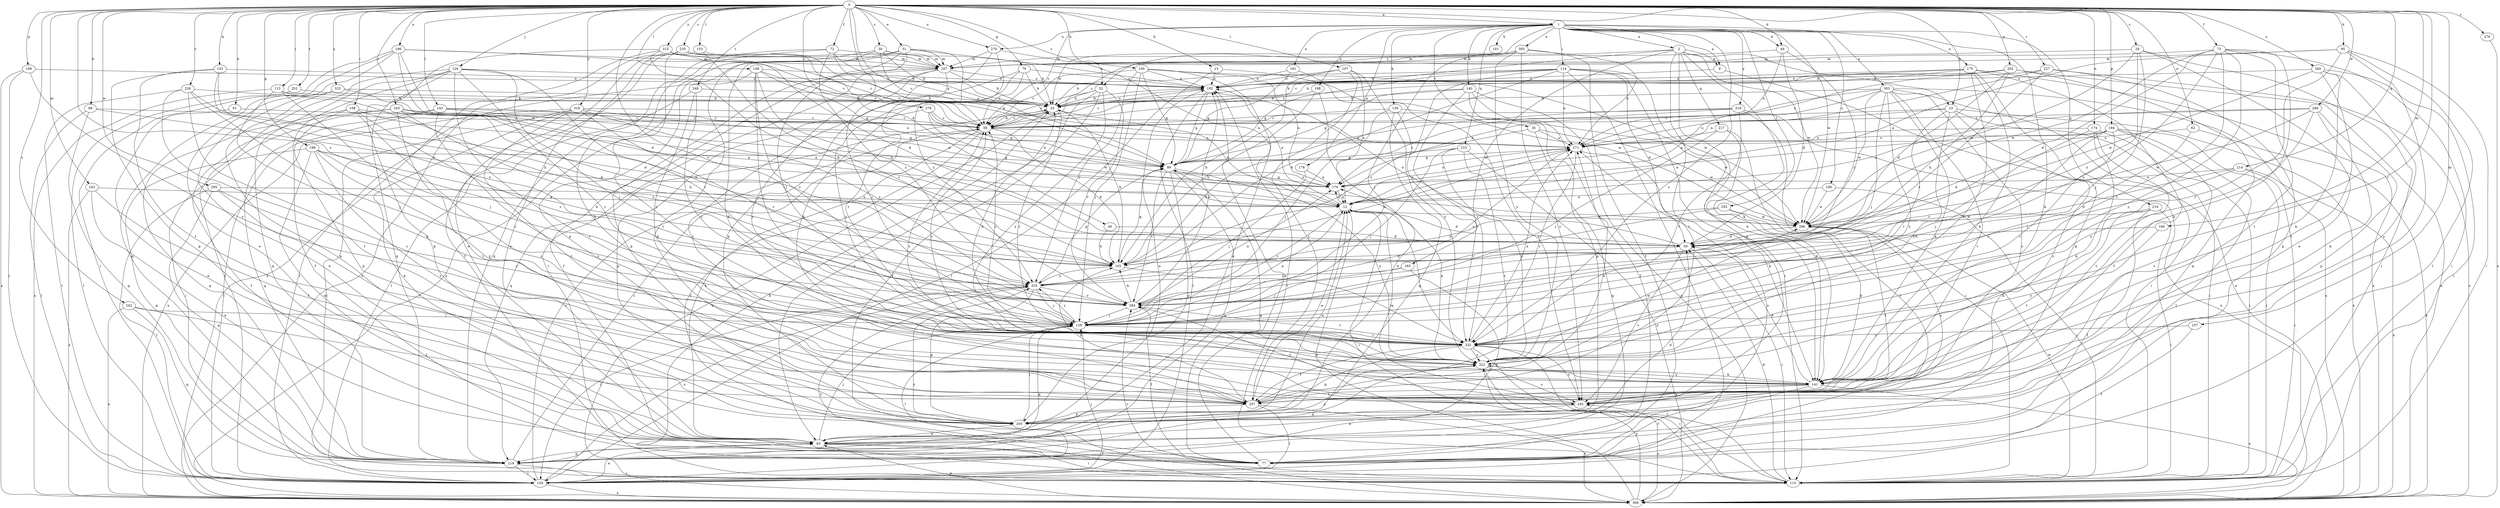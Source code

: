 strict digraph  {
0;
1;
2;
9;
12;
13;
23;
25;
29;
30;
32;
35;
38;
40;
49;
50;
51;
61;
62;
63;
72;
73;
77;
79;
89;
95;
99;
100;
101;
102;
107;
108;
113;
114;
115;
126;
128;
133;
139;
140;
141;
143;
148;
153;
154;
157;
160;
163;
165;
167;
174;
175;
178;
179;
186;
188;
190;
191;
192;
194;
198;
199;
202;
205;
214;
215;
216;
217;
219;
226;
227;
232;
235;
242;
243;
245;
248;
252;
255;
257;
260;
270;
271;
276;
278;
284;
289;
295;
296;
303;
305;
309;
315;
318;
319;
322;
323;
335;
0 -> 1  [label=a];
0 -> 13  [label=b];
0 -> 23  [label=b];
0 -> 29  [label=c];
0 -> 30  [label=c];
0 -> 32  [label=c];
0 -> 40  [label=d];
0 -> 49  [label=d];
0 -> 51  [label=e];
0 -> 61  [label=e];
0 -> 62  [label=e];
0 -> 72  [label=f];
0 -> 73  [label=f];
0 -> 79  [label=g];
0 -> 89  [label=g];
0 -> 95  [label=h];
0 -> 99  [label=h];
0 -> 100  [label=h];
0 -> 107  [label=i];
0 -> 108  [label=i];
0 -> 113  [label=i];
0 -> 126  [label=j];
0 -> 133  [label=k];
0 -> 143  [label=l];
0 -> 148  [label=l];
0 -> 153  [label=l];
0 -> 157  [label=m];
0 -> 160  [label=m];
0 -> 163  [label=m];
0 -> 174  [label=n];
0 -> 186  [label=o];
0 -> 194  [label=p];
0 -> 198  [label=p];
0 -> 199  [label=p];
0 -> 202  [label=p];
0 -> 214  [label=q];
0 -> 226  [label=r];
0 -> 227  [label=r];
0 -> 232  [label=r];
0 -> 235  [label=s];
0 -> 242  [label=s];
0 -> 243  [label=s];
0 -> 248  [label=t];
0 -> 252  [label=t];
0 -> 260  [label=u];
0 -> 270  [label=u];
0 -> 276  [label=v];
0 -> 278  [label=v];
0 -> 284  [label=v];
0 -> 289  [label=w];
0 -> 295  [label=w];
0 -> 315  [label=y];
0 -> 318  [label=y];
0 -> 323  [label=z];
0 -> 335  [label=z];
1 -> 2  [label=a];
1 -> 9  [label=a];
1 -> 32  [label=c];
1 -> 35  [label=c];
1 -> 38  [label=c];
1 -> 49  [label=d];
1 -> 101  [label=h];
1 -> 114  [label=i];
1 -> 139  [label=k];
1 -> 140  [label=k];
1 -> 141  [label=k];
1 -> 175  [label=n];
1 -> 178  [label=n];
1 -> 188  [label=o];
1 -> 190  [label=o];
1 -> 191  [label=o];
1 -> 215  [label=q];
1 -> 216  [label=q];
1 -> 232  [label=r];
1 -> 255  [label=t];
1 -> 270  [label=u];
1 -> 296  [label=w];
1 -> 303  [label=x];
1 -> 305  [label=x];
1 -> 319  [label=y];
2 -> 9  [label=a];
2 -> 23  [label=b];
2 -> 38  [label=c];
2 -> 141  [label=k];
2 -> 165  [label=m];
2 -> 167  [label=m];
2 -> 205  [label=p];
2 -> 217  [label=q];
2 -> 257  [label=t];
2 -> 296  [label=w];
9 -> 192  [label=o];
9 -> 309  [label=x];
12 -> 25  [label=b];
12 -> 50  [label=d];
12 -> 115  [label=i];
12 -> 179  [label=n];
12 -> 192  [label=o];
12 -> 232  [label=r];
12 -> 271  [label=u];
12 -> 284  [label=v];
12 -> 296  [label=w];
13 -> 154  [label=l];
13 -> 192  [label=o];
13 -> 296  [label=w];
23 -> 38  [label=c];
23 -> 115  [label=i];
23 -> 232  [label=r];
23 -> 245  [label=s];
23 -> 271  [label=u];
23 -> 309  [label=x];
23 -> 322  [label=y];
25 -> 38  [label=c];
25 -> 102  [label=h];
25 -> 192  [label=o];
25 -> 219  [label=q];
25 -> 232  [label=r];
29 -> 63  [label=e];
29 -> 115  [label=i];
29 -> 128  [label=j];
29 -> 167  [label=m];
29 -> 296  [label=w];
29 -> 335  [label=z];
30 -> 25  [label=b];
30 -> 38  [label=c];
30 -> 167  [label=m];
30 -> 192  [label=o];
30 -> 257  [label=t];
30 -> 309  [label=x];
32 -> 25  [label=b];
32 -> 38  [label=c];
32 -> 63  [label=e];
32 -> 77  [label=f];
32 -> 284  [label=v];
32 -> 322  [label=y];
35 -> 102  [label=h];
35 -> 219  [label=q];
35 -> 271  [label=u];
35 -> 296  [label=w];
38 -> 25  [label=b];
38 -> 63  [label=e];
38 -> 77  [label=f];
38 -> 102  [label=h];
38 -> 271  [label=u];
40 -> 50  [label=d];
40 -> 102  [label=h];
49 -> 50  [label=d];
49 -> 167  [label=m];
49 -> 271  [label=u];
49 -> 335  [label=z];
50 -> 102  [label=h];
50 -> 115  [label=i];
50 -> 192  [label=o];
50 -> 245  [label=s];
51 -> 25  [label=b];
51 -> 115  [label=i];
51 -> 128  [label=j];
51 -> 141  [label=k];
51 -> 167  [label=m];
51 -> 205  [label=p];
51 -> 335  [label=z];
61 -> 38  [label=c];
61 -> 63  [label=e];
62 -> 128  [label=j];
62 -> 271  [label=u];
62 -> 309  [label=x];
63 -> 50  [label=d];
63 -> 77  [label=f];
63 -> 115  [label=i];
63 -> 128  [label=j];
63 -> 192  [label=o];
63 -> 219  [label=q];
63 -> 322  [label=y];
72 -> 25  [label=b];
72 -> 89  [label=g];
72 -> 141  [label=k];
72 -> 167  [label=m];
72 -> 219  [label=q];
72 -> 335  [label=z];
73 -> 50  [label=d];
73 -> 115  [label=i];
73 -> 141  [label=k];
73 -> 167  [label=m];
73 -> 232  [label=r];
73 -> 257  [label=t];
73 -> 284  [label=v];
73 -> 296  [label=w];
73 -> 322  [label=y];
77 -> 89  [label=g];
77 -> 192  [label=o];
77 -> 271  [label=u];
79 -> 25  [label=b];
79 -> 38  [label=c];
79 -> 192  [label=o];
79 -> 257  [label=t];
79 -> 322  [label=y];
89 -> 179  [label=n];
89 -> 205  [label=p];
89 -> 219  [label=q];
89 -> 284  [label=v];
89 -> 322  [label=y];
95 -> 12  [label=a];
95 -> 77  [label=f];
95 -> 115  [label=i];
95 -> 154  [label=l];
95 -> 167  [label=m];
95 -> 232  [label=r];
99 -> 12  [label=a];
99 -> 38  [label=c];
99 -> 154  [label=l];
99 -> 219  [label=q];
100 -> 38  [label=c];
100 -> 63  [label=e];
100 -> 89  [label=g];
100 -> 128  [label=j];
100 -> 179  [label=n];
100 -> 192  [label=o];
100 -> 296  [label=w];
100 -> 335  [label=z];
102 -> 89  [label=g];
102 -> 232  [label=r];
102 -> 335  [label=z];
107 -> 12  [label=a];
107 -> 102  [label=h];
107 -> 192  [label=o];
107 -> 257  [label=t];
107 -> 322  [label=y];
108 -> 12  [label=a];
108 -> 38  [label=c];
108 -> 205  [label=p];
108 -> 219  [label=q];
108 -> 245  [label=s];
108 -> 284  [label=v];
113 -> 25  [label=b];
113 -> 102  [label=h];
113 -> 128  [label=j];
113 -> 141  [label=k];
113 -> 309  [label=x];
114 -> 25  [label=b];
114 -> 50  [label=d];
114 -> 89  [label=g];
114 -> 102  [label=h];
114 -> 115  [label=i];
114 -> 141  [label=k];
114 -> 154  [label=l];
114 -> 192  [label=o];
114 -> 271  [label=u];
114 -> 335  [label=z];
115 -> 25  [label=b];
115 -> 50  [label=d];
115 -> 232  [label=r];
115 -> 296  [label=w];
115 -> 335  [label=z];
126 -> 77  [label=f];
126 -> 128  [label=j];
126 -> 154  [label=l];
126 -> 192  [label=o];
126 -> 205  [label=p];
126 -> 219  [label=q];
126 -> 232  [label=r];
126 -> 245  [label=s];
126 -> 284  [label=v];
128 -> 12  [label=a];
128 -> 38  [label=c];
128 -> 154  [label=l];
128 -> 219  [label=q];
128 -> 232  [label=r];
128 -> 335  [label=z];
133 -> 102  [label=h];
133 -> 192  [label=o];
133 -> 205  [label=p];
133 -> 257  [label=t];
133 -> 335  [label=z];
139 -> 38  [label=c];
139 -> 128  [label=j];
139 -> 219  [label=q];
139 -> 232  [label=r];
139 -> 296  [label=w];
140 -> 25  [label=b];
140 -> 77  [label=f];
140 -> 89  [label=g];
140 -> 205  [label=p];
140 -> 232  [label=r];
140 -> 309  [label=x];
141 -> 50  [label=d];
141 -> 77  [label=f];
141 -> 245  [label=s];
141 -> 257  [label=t];
141 -> 309  [label=x];
141 -> 322  [label=y];
143 -> 38  [label=c];
143 -> 154  [label=l];
143 -> 179  [label=n];
143 -> 219  [label=q];
143 -> 245  [label=s];
143 -> 271  [label=u];
148 -> 38  [label=c];
148 -> 50  [label=d];
148 -> 89  [label=g];
148 -> 128  [label=j];
148 -> 154  [label=l];
148 -> 192  [label=o];
148 -> 284  [label=v];
153 -> 63  [label=e];
153 -> 77  [label=f];
153 -> 167  [label=m];
153 -> 284  [label=v];
154 -> 38  [label=c];
154 -> 63  [label=e];
154 -> 128  [label=j];
154 -> 309  [label=x];
154 -> 335  [label=z];
157 -> 77  [label=f];
157 -> 232  [label=r];
160 -> 50  [label=d];
160 -> 322  [label=y];
163 -> 12  [label=a];
163 -> 63  [label=e];
163 -> 257  [label=t];
163 -> 309  [label=x];
165 -> 128  [label=j];
165 -> 219  [label=q];
165 -> 335  [label=z];
167 -> 25  [label=b];
167 -> 77  [label=f];
167 -> 128  [label=j];
167 -> 192  [label=o];
167 -> 205  [label=p];
167 -> 232  [label=r];
167 -> 322  [label=y];
174 -> 115  [label=i];
174 -> 141  [label=k];
174 -> 257  [label=t];
174 -> 271  [label=u];
174 -> 284  [label=v];
175 -> 25  [label=b];
175 -> 38  [label=c];
175 -> 77  [label=f];
175 -> 141  [label=k];
175 -> 192  [label=o];
175 -> 205  [label=p];
175 -> 309  [label=x];
175 -> 322  [label=y];
178 -> 128  [label=j];
178 -> 179  [label=n];
179 -> 12  [label=a];
179 -> 89  [label=g];
179 -> 271  [label=u];
186 -> 38  [label=c];
186 -> 50  [label=d];
186 -> 63  [label=e];
186 -> 154  [label=l];
186 -> 167  [label=m];
186 -> 179  [label=n];
186 -> 219  [label=q];
188 -> 25  [label=b];
188 -> 63  [label=e];
188 -> 102  [label=h];
190 -> 12  [label=a];
190 -> 115  [label=i];
190 -> 296  [label=w];
191 -> 89  [label=g];
191 -> 192  [label=o];
191 -> 245  [label=s];
192 -> 25  [label=b];
192 -> 38  [label=c];
192 -> 89  [label=g];
192 -> 115  [label=i];
192 -> 154  [label=l];
194 -> 12  [label=a];
194 -> 50  [label=d];
194 -> 115  [label=i];
194 -> 128  [label=j];
194 -> 154  [label=l];
194 -> 232  [label=r];
194 -> 245  [label=s];
194 -> 271  [label=u];
198 -> 63  [label=e];
198 -> 89  [label=g];
198 -> 102  [label=h];
198 -> 219  [label=q];
198 -> 257  [label=t];
198 -> 284  [label=v];
198 -> 322  [label=y];
199 -> 154  [label=l];
199 -> 192  [label=o];
199 -> 309  [label=x];
199 -> 322  [label=y];
202 -> 25  [label=b];
202 -> 50  [label=d];
202 -> 102  [label=h];
202 -> 192  [label=o];
202 -> 219  [label=q];
202 -> 271  [label=u];
202 -> 309  [label=x];
205 -> 12  [label=a];
205 -> 63  [label=e];
205 -> 128  [label=j];
214 -> 50  [label=d];
214 -> 115  [label=i];
214 -> 179  [label=n];
214 -> 284  [label=v];
214 -> 309  [label=x];
215 -> 89  [label=g];
215 -> 128  [label=j];
215 -> 257  [label=t];
215 -> 309  [label=x];
215 -> 322  [label=y];
216 -> 77  [label=f];
216 -> 115  [label=i];
216 -> 141  [label=k];
216 -> 257  [label=t];
216 -> 296  [label=w];
217 -> 77  [label=f];
217 -> 128  [label=j];
217 -> 141  [label=k];
217 -> 271  [label=u];
219 -> 38  [label=c];
219 -> 115  [label=i];
219 -> 154  [label=l];
226 -> 25  [label=b];
226 -> 50  [label=d];
226 -> 128  [label=j];
226 -> 154  [label=l];
226 -> 245  [label=s];
226 -> 257  [label=t];
227 -> 179  [label=n];
227 -> 192  [label=o];
227 -> 205  [label=p];
227 -> 284  [label=v];
227 -> 309  [label=x];
232 -> 25  [label=b];
232 -> 38  [label=c];
232 -> 115  [label=i];
232 -> 205  [label=p];
232 -> 245  [label=s];
232 -> 257  [label=t];
232 -> 271  [label=u];
232 -> 284  [label=v];
232 -> 322  [label=y];
235 -> 38  [label=c];
235 -> 63  [label=e];
235 -> 167  [label=m];
235 -> 271  [label=u];
235 -> 309  [label=x];
235 -> 322  [label=y];
242 -> 128  [label=j];
242 -> 219  [label=q];
242 -> 257  [label=t];
242 -> 309  [label=x];
243 -> 12  [label=a];
243 -> 38  [label=c];
243 -> 77  [label=f];
243 -> 102  [label=h];
243 -> 115  [label=i];
243 -> 257  [label=t];
243 -> 335  [label=z];
245 -> 12  [label=a];
245 -> 63  [label=e];
245 -> 284  [label=v];
248 -> 25  [label=b];
248 -> 141  [label=k];
248 -> 154  [label=l];
248 -> 232  [label=r];
252 -> 25  [label=b];
252 -> 154  [label=l];
255 -> 102  [label=h];
255 -> 141  [label=k];
255 -> 284  [label=v];
255 -> 296  [label=w];
257 -> 12  [label=a];
257 -> 102  [label=h];
257 -> 154  [label=l];
257 -> 205  [label=p];
257 -> 271  [label=u];
257 -> 309  [label=x];
260 -> 115  [label=i];
260 -> 141  [label=k];
260 -> 192  [label=o];
260 -> 245  [label=s];
260 -> 257  [label=t];
260 -> 296  [label=w];
270 -> 12  [label=a];
270 -> 141  [label=k];
270 -> 167  [label=m];
270 -> 205  [label=p];
271 -> 89  [label=g];
271 -> 102  [label=h];
271 -> 141  [label=k];
271 -> 232  [label=r];
276 -> 309  [label=x];
278 -> 38  [label=c];
278 -> 89  [label=g];
278 -> 179  [label=n];
278 -> 205  [label=p];
278 -> 296  [label=w];
284 -> 77  [label=f];
284 -> 102  [label=h];
284 -> 128  [label=j];
284 -> 179  [label=n];
284 -> 192  [label=o];
284 -> 271  [label=u];
289 -> 12  [label=a];
289 -> 38  [label=c];
289 -> 141  [label=k];
289 -> 205  [label=p];
289 -> 296  [label=w];
289 -> 322  [label=y];
295 -> 12  [label=a];
295 -> 154  [label=l];
295 -> 219  [label=q];
295 -> 232  [label=r];
295 -> 257  [label=t];
296 -> 50  [label=d];
296 -> 245  [label=s];
296 -> 257  [label=t];
303 -> 12  [label=a];
303 -> 25  [label=b];
303 -> 115  [label=i];
303 -> 128  [label=j];
303 -> 141  [label=k];
303 -> 179  [label=n];
303 -> 245  [label=s];
303 -> 257  [label=t];
303 -> 296  [label=w];
303 -> 309  [label=x];
303 -> 322  [label=y];
305 -> 25  [label=b];
305 -> 38  [label=c];
305 -> 77  [label=f];
305 -> 128  [label=j];
305 -> 167  [label=m];
305 -> 245  [label=s];
305 -> 271  [label=u];
305 -> 322  [label=y];
309 -> 12  [label=a];
309 -> 25  [label=b];
309 -> 63  [label=e];
309 -> 245  [label=s];
309 -> 284  [label=v];
309 -> 322  [label=y];
309 -> 335  [label=z];
315 -> 50  [label=d];
315 -> 102  [label=h];
315 -> 167  [label=m];
315 -> 219  [label=q];
315 -> 271  [label=u];
315 -> 309  [label=x];
318 -> 38  [label=c];
318 -> 63  [label=e];
318 -> 89  [label=g];
318 -> 115  [label=i];
318 -> 257  [label=t];
318 -> 284  [label=v];
318 -> 309  [label=x];
318 -> 335  [label=z];
319 -> 38  [label=c];
319 -> 89  [label=g];
319 -> 115  [label=i];
319 -> 179  [label=n];
319 -> 232  [label=r];
319 -> 309  [label=x];
322 -> 38  [label=c];
322 -> 115  [label=i];
322 -> 141  [label=k];
322 -> 179  [label=n];
322 -> 219  [label=q];
322 -> 245  [label=s];
322 -> 296  [label=w];
323 -> 25  [label=b];
323 -> 63  [label=e];
323 -> 102  [label=h];
323 -> 205  [label=p];
335 -> 89  [label=g];
335 -> 128  [label=j];
335 -> 154  [label=l];
335 -> 205  [label=p];
335 -> 284  [label=v];
}
